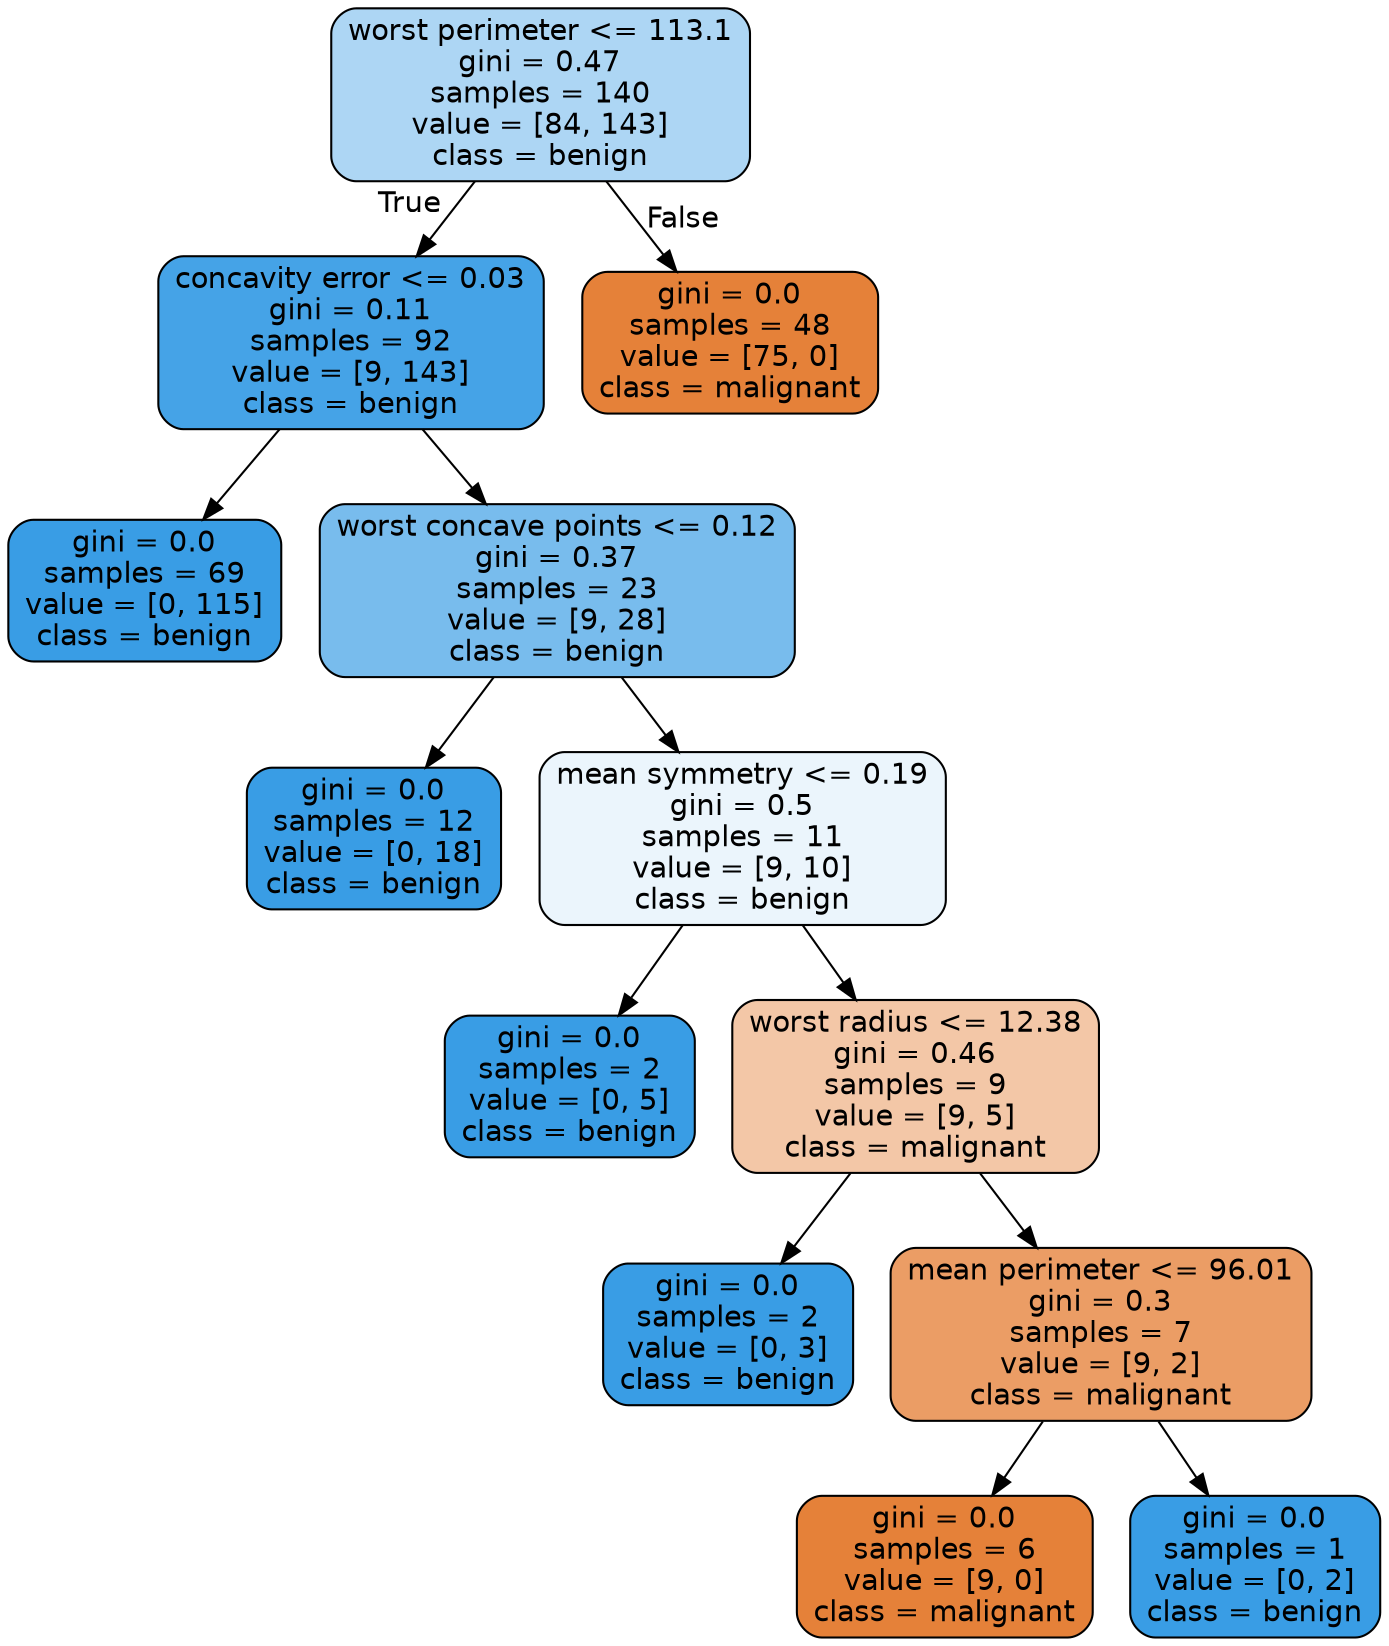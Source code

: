 digraph Tree {
node [shape=box, style="filled, rounded", color="black", fontname=helvetica] ;
edge [fontname=helvetica] ;
0 [label="worst perimeter <= 113.1\ngini = 0.47\nsamples = 140\nvalue = [84, 143]\nclass = benign", fillcolor="#399de569"] ;
1 [label="concavity error <= 0.03\ngini = 0.11\nsamples = 92\nvalue = [9, 143]\nclass = benign", fillcolor="#399de5ef"] ;
0 -> 1 [labeldistance=2.5, labelangle=45, headlabel="True"] ;
2 [label="gini = 0.0\nsamples = 69\nvalue = [0, 115]\nclass = benign", fillcolor="#399de5ff"] ;
1 -> 2 ;
3 [label="worst concave points <= 0.12\ngini = 0.37\nsamples = 23\nvalue = [9, 28]\nclass = benign", fillcolor="#399de5ad"] ;
1 -> 3 ;
4 [label="gini = 0.0\nsamples = 12\nvalue = [0, 18]\nclass = benign", fillcolor="#399de5ff"] ;
3 -> 4 ;
5 [label="mean symmetry <= 0.19\ngini = 0.5\nsamples = 11\nvalue = [9, 10]\nclass = benign", fillcolor="#399de519"] ;
3 -> 5 ;
6 [label="gini = 0.0\nsamples = 2\nvalue = [0, 5]\nclass = benign", fillcolor="#399de5ff"] ;
5 -> 6 ;
7 [label="worst radius <= 12.38\ngini = 0.46\nsamples = 9\nvalue = [9, 5]\nclass = malignant", fillcolor="#e5813971"] ;
5 -> 7 ;
8 [label="gini = 0.0\nsamples = 2\nvalue = [0, 3]\nclass = benign", fillcolor="#399de5ff"] ;
7 -> 8 ;
9 [label="mean perimeter <= 96.01\ngini = 0.3\nsamples = 7\nvalue = [9, 2]\nclass = malignant", fillcolor="#e58139c6"] ;
7 -> 9 ;
10 [label="gini = 0.0\nsamples = 6\nvalue = [9, 0]\nclass = malignant", fillcolor="#e58139ff"] ;
9 -> 10 ;
11 [label="gini = 0.0\nsamples = 1\nvalue = [0, 2]\nclass = benign", fillcolor="#399de5ff"] ;
9 -> 11 ;
12 [label="gini = 0.0\nsamples = 48\nvalue = [75, 0]\nclass = malignant", fillcolor="#e58139ff"] ;
0 -> 12 [labeldistance=2.5, labelangle=-45, headlabel="False"] ;
}